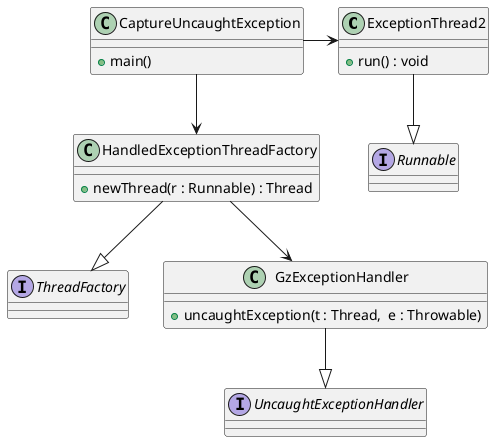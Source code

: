 @startuml captureExceptionThread

class ExceptionThread2 {
    + run() : void
}
interface Runnable
interface UncaughtExceptionHandler
interface ThreadFactory
class GzExceptionHandler {
    + uncaughtException(t : Thread,  e : Throwable)
}
class HandledExceptionThreadFactory {
    + newThread(r : Runnable) : Thread
}

ExceptionThread2 --|> Runnable  
GzExceptionHandler --|> UncaughtExceptionHandler
HandledExceptionThreadFactory --|> ThreadFactory
HandledExceptionThreadFactory --> GzExceptionHandler

class CaptureUncaughtException {
    + main()
}

CaptureUncaughtException -->HandledExceptionThreadFactory
CaptureUncaughtException -> ExceptionThread2
@enduml